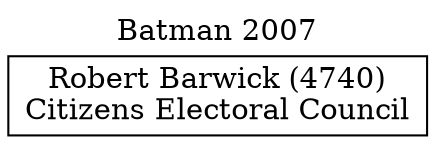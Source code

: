 // House preference flow
digraph "Robert Barwick (4740)_Batman_2007" {
	graph [label="Batman 2007" labelloc=t mclimit=10]
	node [shape=box]
	"Robert Barwick (4740)" [label="Robert Barwick (4740)
Citizens Electoral Council"]
}
